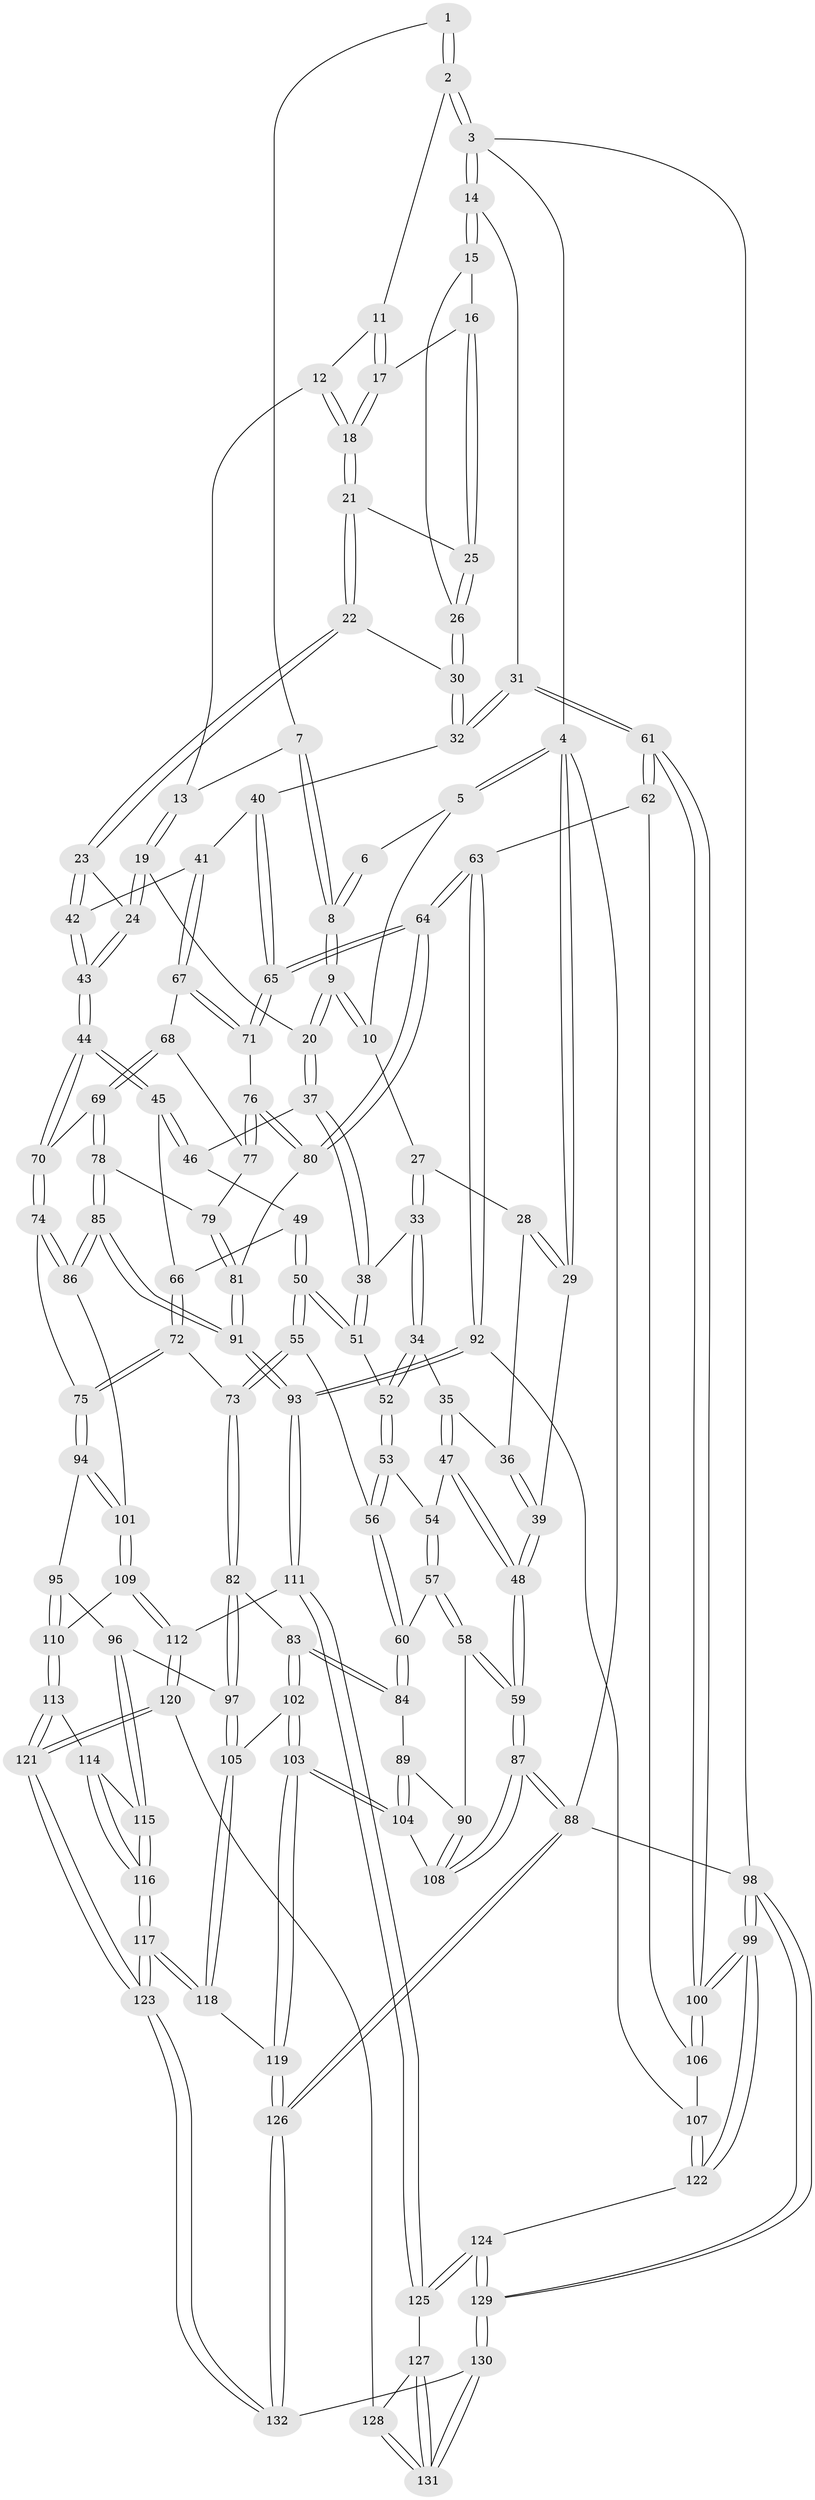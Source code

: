 // coarse degree distribution, {4: 0.1875, 3: 0.6875, 2: 0.0625, 5: 0.0625}
// Generated by graph-tools (version 1.1) at 2025/54/03/04/25 22:54:47]
// undirected, 132 vertices, 327 edges
graph export_dot {
  node [color=gray90,style=filled];
  1 [pos="+0.718975323780725+0"];
  2 [pos="+1+0"];
  3 [pos="+1+0"];
  4 [pos="+0+0"];
  5 [pos="+0.19091441884011714+0"];
  6 [pos="+0.3659083284742089+0"];
  7 [pos="+0.6700635785695697+0.04420178740597898"];
  8 [pos="+0.447008975257703+0.11940344479411659"];
  9 [pos="+0.4413685353108481+0.17201016867963234"];
  10 [pos="+0.2203823787948246+0.17564661053076186"];
  11 [pos="+0.8662603078537432+0.060274556742590676"];
  12 [pos="+0.7201995782372733+0.10744388205059052"];
  13 [pos="+0.6845741905064259+0.0913188607255774"];
  14 [pos="+1+0"];
  15 [pos="+1+0.05087366792180133"];
  16 [pos="+0.9026417490713619+0.17470823573998134"];
  17 [pos="+0.8408739027455381+0.1539154776566068"];
  18 [pos="+0.8095152415323414+0.18176199314253605"];
  19 [pos="+0.6227308584506407+0.2541635461185734"];
  20 [pos="+0.46130592453536223+0.2168168838672163"];
  21 [pos="+0.8083482366298534+0.18752942856425975"];
  22 [pos="+0.7754464433657785+0.2692739364597949"];
  23 [pos="+0.7662175403039346+0.2768692983341616"];
  24 [pos="+0.6417094661435723+0.27439387523106873"];
  25 [pos="+0.9294268892572033+0.2474376438332473"];
  26 [pos="+0.9313115521383344+0.2502084931456448"];
  27 [pos="+0.1985526902405176+0.2020126170362675"];
  28 [pos="+0.17674578445591987+0.2041702557827219"];
  29 [pos="+0+0"];
  30 [pos="+0.9298761475930963+0.29336335813732045"];
  31 [pos="+1+0.43404619624400026"];
  32 [pos="+0.9945340855181215+0.3880676098967299"];
  33 [pos="+0.23141040300887034+0.29514839726211534"];
  34 [pos="+0.1359075616394954+0.3702394144184531"];
  35 [pos="+0.09882745809073838+0.340714199337875"];
  36 [pos="+0.07660946319341647+0.2666558450205795"];
  37 [pos="+0.43026894528567056+0.28766266165802085"];
  38 [pos="+0.28199262473904546+0.34084625953614234"];
  39 [pos="+0+0.1962915012700858"];
  40 [pos="+0.9010470602528285+0.42535992799716743"];
  41 [pos="+0.8570109813490416+0.43732783394681407"];
  42 [pos="+0.8042018329296402+0.3919771189313088"];
  43 [pos="+0.6246712557321491+0.45155333458212193"];
  44 [pos="+0.6120544259440348+0.4793802832592421"];
  45 [pos="+0.5488404024314392+0.4590041188677044"];
  46 [pos="+0.4373721620857987+0.323356509839506"];
  47 [pos="+0.01666953295844558+0.39954975863380626"];
  48 [pos="+0+0.4386447101171161"];
  49 [pos="+0.3817916720168441+0.4649616606345287"];
  50 [pos="+0.293210636424613+0.48258104977819266"];
  51 [pos="+0.27489888950806074+0.3966152420130048"];
  52 [pos="+0.14189083808641406+0.40190482787964227"];
  53 [pos="+0.13249737662168645+0.43866389454370003"];
  54 [pos="+0.1250076971260117+0.4428092062870518"];
  55 [pos="+0.28646472504375614+0.49341919107223153"];
  56 [pos="+0.22514676582279558+0.5066110793432054"];
  57 [pos="+0.07795154114483538+0.5058068855121127"];
  58 [pos="+0+0.5810674716305358"];
  59 [pos="+0+0.5794236899326063"];
  60 [pos="+0.16749507187195242+0.5716488535639752"];
  61 [pos="+1+0.6131061172039561"];
  62 [pos="+1+0.6460858413452412"];
  63 [pos="+0.98234149545636+0.6454688441381301"];
  64 [pos="+0.970932929612553+0.6391267074033943"];
  65 [pos="+0.9367933638698446+0.6002689023882954"];
  66 [pos="+0.4311577107643915+0.493811816445915"];
  67 [pos="+0.8356401787567657+0.4815931918814676"];
  68 [pos="+0.8309222248177952+0.4847978360180605"];
  69 [pos="+0.6388179832076938+0.5064985523290736"];
  70 [pos="+0.6125424752627068+0.4809488428079092"];
  71 [pos="+0.8673393527145118+0.5425354804399715"];
  72 [pos="+0.43632215367062727+0.6053787619473836"];
  73 [pos="+0.3237766645538562+0.6078738032574273"];
  74 [pos="+0.4881521538623332+0.6382828376388088"];
  75 [pos="+0.48473645992422415+0.6390858861042954"];
  76 [pos="+0.8415826272135896+0.5875021206587613"];
  77 [pos="+0.8031245243268835+0.5388368067763701"];
  78 [pos="+0.6673985258665306+0.5628775142594226"];
  79 [pos="+0.7883006114822444+0.5629332506599566"];
  80 [pos="+0.8276683906910848+0.62436916848317"];
  81 [pos="+0.8072905642741531+0.6301944498859033"];
  82 [pos="+0.31500374051052177+0.624351165937477"];
  83 [pos="+0.16561872299561425+0.6583239561640952"];
  84 [pos="+0.1540887933058076+0.6465736158874825"];
  85 [pos="+0.6904035446406793+0.6997179253113456"];
  86 [pos="+0.5807822542524066+0.6892651405315378"];
  87 [pos="+0+0.8618644474032038"];
  88 [pos="+0+1"];
  89 [pos="+0.030728344375892953+0.6455728958104975"];
  90 [pos="+0+0.6106784862544193"];
  91 [pos="+0.7215507172711276+0.7347974725239675"];
  92 [pos="+0.7863346258831844+0.7944847018452923"];
  93 [pos="+0.7403403022360042+0.7931825984061753"];
  94 [pos="+0.4466889300230071+0.7269960494951537"];
  95 [pos="+0.428239439840558+0.7417359273104853"];
  96 [pos="+0.3430579812562917+0.7793804264861095"];
  97 [pos="+0.336527853571903+0.779291450467322"];
  98 [pos="+1+1"];
  99 [pos="+1+1"];
  100 [pos="+1+0.872771713602857"];
  101 [pos="+0.5327340471225844+0.7796754972358159"];
  102 [pos="+0.1922667479302159+0.774734616004494"];
  103 [pos="+0.11440817242757133+0.8432651424291029"];
  104 [pos="+0.10829535492369102+0.841421172668224"];
  105 [pos="+0.3132710440772439+0.7941632885904791"];
  106 [pos="+0.9316468219240508+0.819606999261995"];
  107 [pos="+0.8771689681561018+0.8396244707515863"];
  108 [pos="+0.09869468782008631+0.841225254048347"];
  109 [pos="+0.5552858997420603+0.8299748120315995"];
  110 [pos="+0.5018740353355271+0.8570999718309087"];
  111 [pos="+0.7344869289556705+0.8026614163172111"];
  112 [pos="+0.5962011375840083+0.8391470024026852"];
  113 [pos="+0.488611312141491+0.8710067457404822"];
  114 [pos="+0.48585108351049044+0.871171538312426"];
  115 [pos="+0.4195852763102294+0.8542744500925867"];
  116 [pos="+0.38530108059005624+0.9788055714534071"];
  117 [pos="+0.35034529338648335+1"];
  118 [pos="+0.30747321410210005+0.8681257593813909"];
  119 [pos="+0.14189052250544604+0.940900199626479"];
  120 [pos="+0.573707693787912+0.9431737279342538"];
  121 [pos="+0.5133207438385611+0.9606373288175312"];
  122 [pos="+0.919151204481+0.9233163617639573"];
  123 [pos="+0.34525806400879927+1"];
  124 [pos="+0.77347776992716+1"];
  125 [pos="+0.7334961211181463+0.8571402939062222"];
  126 [pos="+0.15830037050408277+1"];
  127 [pos="+0.6471232993225533+0.9320230517986848"];
  128 [pos="+0.5893481870927784+0.954052137959323"];
  129 [pos="+0.7453093207085039+1"];
  130 [pos="+0.7158894108724833+1"];
  131 [pos="+0.6344775563640515+1"];
  132 [pos="+0.34433661053824416+1"];
  1 -- 2;
  1 -- 2;
  1 -- 7;
  2 -- 3;
  2 -- 3;
  2 -- 11;
  3 -- 4;
  3 -- 14;
  3 -- 14;
  3 -- 98;
  4 -- 5;
  4 -- 5;
  4 -- 29;
  4 -- 29;
  4 -- 88;
  5 -- 6;
  5 -- 10;
  6 -- 8;
  6 -- 8;
  7 -- 8;
  7 -- 8;
  7 -- 13;
  8 -- 9;
  8 -- 9;
  9 -- 10;
  9 -- 10;
  9 -- 20;
  9 -- 20;
  10 -- 27;
  11 -- 12;
  11 -- 17;
  11 -- 17;
  12 -- 13;
  12 -- 18;
  12 -- 18;
  13 -- 19;
  13 -- 19;
  14 -- 15;
  14 -- 15;
  14 -- 31;
  15 -- 16;
  15 -- 26;
  16 -- 17;
  16 -- 25;
  16 -- 25;
  17 -- 18;
  17 -- 18;
  18 -- 21;
  18 -- 21;
  19 -- 20;
  19 -- 24;
  19 -- 24;
  20 -- 37;
  20 -- 37;
  21 -- 22;
  21 -- 22;
  21 -- 25;
  22 -- 23;
  22 -- 23;
  22 -- 30;
  23 -- 24;
  23 -- 42;
  23 -- 42;
  24 -- 43;
  24 -- 43;
  25 -- 26;
  25 -- 26;
  26 -- 30;
  26 -- 30;
  27 -- 28;
  27 -- 33;
  27 -- 33;
  28 -- 29;
  28 -- 29;
  28 -- 36;
  29 -- 39;
  30 -- 32;
  30 -- 32;
  31 -- 32;
  31 -- 32;
  31 -- 61;
  31 -- 61;
  32 -- 40;
  33 -- 34;
  33 -- 34;
  33 -- 38;
  34 -- 35;
  34 -- 52;
  34 -- 52;
  35 -- 36;
  35 -- 47;
  35 -- 47;
  36 -- 39;
  36 -- 39;
  37 -- 38;
  37 -- 38;
  37 -- 46;
  38 -- 51;
  38 -- 51;
  39 -- 48;
  39 -- 48;
  40 -- 41;
  40 -- 65;
  40 -- 65;
  41 -- 42;
  41 -- 67;
  41 -- 67;
  42 -- 43;
  42 -- 43;
  43 -- 44;
  43 -- 44;
  44 -- 45;
  44 -- 45;
  44 -- 70;
  44 -- 70;
  45 -- 46;
  45 -- 46;
  45 -- 66;
  46 -- 49;
  47 -- 48;
  47 -- 48;
  47 -- 54;
  48 -- 59;
  48 -- 59;
  49 -- 50;
  49 -- 50;
  49 -- 66;
  50 -- 51;
  50 -- 51;
  50 -- 55;
  50 -- 55;
  51 -- 52;
  52 -- 53;
  52 -- 53;
  53 -- 54;
  53 -- 56;
  53 -- 56;
  54 -- 57;
  54 -- 57;
  55 -- 56;
  55 -- 73;
  55 -- 73;
  56 -- 60;
  56 -- 60;
  57 -- 58;
  57 -- 58;
  57 -- 60;
  58 -- 59;
  58 -- 59;
  58 -- 90;
  59 -- 87;
  59 -- 87;
  60 -- 84;
  60 -- 84;
  61 -- 62;
  61 -- 62;
  61 -- 100;
  61 -- 100;
  62 -- 63;
  62 -- 106;
  63 -- 64;
  63 -- 64;
  63 -- 92;
  63 -- 92;
  64 -- 65;
  64 -- 65;
  64 -- 80;
  64 -- 80;
  65 -- 71;
  65 -- 71;
  66 -- 72;
  66 -- 72;
  67 -- 68;
  67 -- 71;
  67 -- 71;
  68 -- 69;
  68 -- 69;
  68 -- 77;
  69 -- 70;
  69 -- 78;
  69 -- 78;
  70 -- 74;
  70 -- 74;
  71 -- 76;
  72 -- 73;
  72 -- 75;
  72 -- 75;
  73 -- 82;
  73 -- 82;
  74 -- 75;
  74 -- 86;
  74 -- 86;
  75 -- 94;
  75 -- 94;
  76 -- 77;
  76 -- 77;
  76 -- 80;
  76 -- 80;
  77 -- 79;
  78 -- 79;
  78 -- 85;
  78 -- 85;
  79 -- 81;
  79 -- 81;
  80 -- 81;
  81 -- 91;
  81 -- 91;
  82 -- 83;
  82 -- 97;
  82 -- 97;
  83 -- 84;
  83 -- 84;
  83 -- 102;
  83 -- 102;
  84 -- 89;
  85 -- 86;
  85 -- 86;
  85 -- 91;
  85 -- 91;
  86 -- 101;
  87 -- 88;
  87 -- 88;
  87 -- 108;
  87 -- 108;
  88 -- 126;
  88 -- 126;
  88 -- 98;
  89 -- 90;
  89 -- 104;
  89 -- 104;
  90 -- 108;
  90 -- 108;
  91 -- 93;
  91 -- 93;
  92 -- 93;
  92 -- 93;
  92 -- 107;
  93 -- 111;
  93 -- 111;
  94 -- 95;
  94 -- 101;
  94 -- 101;
  95 -- 96;
  95 -- 110;
  95 -- 110;
  96 -- 97;
  96 -- 115;
  96 -- 115;
  97 -- 105;
  97 -- 105;
  98 -- 99;
  98 -- 99;
  98 -- 129;
  98 -- 129;
  99 -- 100;
  99 -- 100;
  99 -- 122;
  99 -- 122;
  100 -- 106;
  100 -- 106;
  101 -- 109;
  101 -- 109;
  102 -- 103;
  102 -- 103;
  102 -- 105;
  103 -- 104;
  103 -- 104;
  103 -- 119;
  103 -- 119;
  104 -- 108;
  105 -- 118;
  105 -- 118;
  106 -- 107;
  107 -- 122;
  107 -- 122;
  109 -- 110;
  109 -- 112;
  109 -- 112;
  110 -- 113;
  110 -- 113;
  111 -- 112;
  111 -- 125;
  111 -- 125;
  112 -- 120;
  112 -- 120;
  113 -- 114;
  113 -- 121;
  113 -- 121;
  114 -- 115;
  114 -- 116;
  114 -- 116;
  115 -- 116;
  115 -- 116;
  116 -- 117;
  116 -- 117;
  117 -- 118;
  117 -- 118;
  117 -- 123;
  117 -- 123;
  118 -- 119;
  119 -- 126;
  119 -- 126;
  120 -- 121;
  120 -- 121;
  120 -- 128;
  121 -- 123;
  121 -- 123;
  122 -- 124;
  123 -- 132;
  123 -- 132;
  124 -- 125;
  124 -- 125;
  124 -- 129;
  124 -- 129;
  125 -- 127;
  126 -- 132;
  126 -- 132;
  127 -- 128;
  127 -- 131;
  127 -- 131;
  128 -- 131;
  128 -- 131;
  129 -- 130;
  129 -- 130;
  130 -- 131;
  130 -- 131;
  130 -- 132;
}
